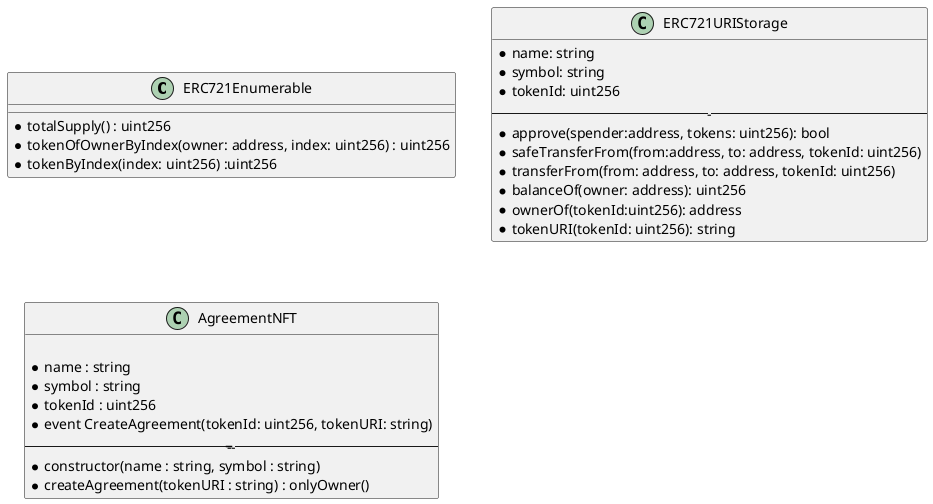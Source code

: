 
@startuml

class ERC721Enumerable{
*totalSupply() : uint256
*tokenOfOwnerByIndex(owner: address, index: uint256) : uint256
*tokenByIndex(index: uint256) :uint256
}

class ERC721URIStorage{
*name: string
*symbol: string
*tokenId: uint256
-----
*approve(spender:address, tokens: uint256): bool
*safeTransferFrom(from:address, to: address, tokenId: uint256)
*transferFrom(from: address, to: address, tokenId: uint256)
*balanceOf(owner: address): uint256
*ownerOf(tokenId:uint256): address
*tokenURI(tokenId: uint256): string
}

class AgreementNFT{

*name : string
*symbol : string
*tokenId : uint256
* event CreateAgreement(tokenId: uint256, tokenURI: string)
----------
*constructor(name : string, symbol : string)
*createAgreement(tokenURI : string) : onlyOwner()
}


@enduml

@startuml
ERC721URIStorage<|-- AgreementNFT
ERC721Enumerable<|-- AgreementNFT
@enduml

